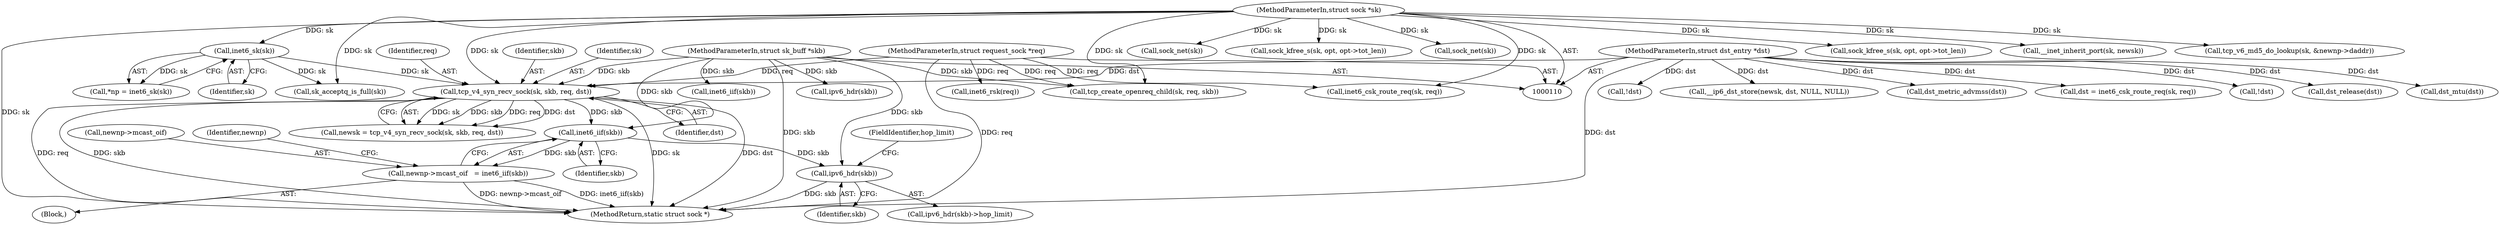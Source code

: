 digraph "0_linux_f6d8bd051c391c1c0458a30b2a7abcd939329259_33@pointer" {
"1000238" [label="(Call,inet6_iif(skb))"];
"1000139" [label="(Call,tcp_v4_syn_recv_sock(sk, skb, req, dst))"];
"1000121" [label="(Call,inet6_sk(sk))"];
"1000111" [label="(MethodParameterIn,struct sock *sk)"];
"1000112" [label="(MethodParameterIn,struct sk_buff *skb)"];
"1000113" [label="(MethodParameterIn,struct request_sock *req)"];
"1000114" [label="(MethodParameterIn,struct dst_entry *dst)"];
"1000234" [label="(Call,newnp->mcast_oif   = inet6_iif(skb))"];
"1000245" [label="(Call,ipv6_hdr(skb))"];
"1000137" [label="(Call,newsk = tcp_v4_syn_recv_sock(sk, skb, req, dst))"];
"1000238" [label="(Call,inet6_iif(skb))"];
"1000234" [label="(Call,newnp->mcast_oif   = inet6_iif(skb))"];
"1000141" [label="(Identifier,skb)"];
"1000121" [label="(Call,inet6_sk(sk))"];
"1000258" [label="(Call,inet6_rsk(req))"];
"1000577" [label="(Call,sock_net(sk))"];
"1000589" [label="(Call,sock_kfree_s(sk, opt, opt->tot_len))"];
"1000273" [label="(Call,dst = inet6_csk_route_req(sk, req))"];
"1000599" [label="(Call,sock_net(sk))"];
"1000122" [label="(Identifier,sk)"];
"1000119" [label="(Call,*np = inet6_sk(sk))"];
"1000112" [label="(MethodParameterIn,struct sk_buff *skb)"];
"1000139" [label="(Call,tcp_v4_syn_recv_sock(sk, skb, req, dst))"];
"1000266" [label="(Call,sk_acceptq_is_full(sk))"];
"1000275" [label="(Call,inet6_csk_route_req(sk, req))"];
"1000114" [label="(MethodParameterIn,struct dst_entry *dst)"];
"1000270" [label="(Call,!dst)"];
"1000595" [label="(Call,dst_release(dst))"];
"1000242" [label="(Identifier,newnp)"];
"1000284" [label="(Call,tcp_create_openreq_child(sk, req, skb))"];
"1000143" [label="(Identifier,dst)"];
"1000245" [label="(Call,ipv6_hdr(skb))"];
"1000463" [label="(Call,sock_kfree_s(sk, opt, opt->tot_len))"];
"1000136" [label="(Block,)"];
"1000499" [label="(Call,dst_mtu(dst))"];
"1000444" [label="(Call,ipv6_hdr(skb))"];
"1000562" [label="(Call,__inet_inherit_port(sk, newsk))"];
"1000247" [label="(FieldIdentifier,hop_limit)"];
"1000437" [label="(Call,inet6_iif(skb))"];
"1000279" [label="(Call,!dst)"];
"1000298" [label="(Call,__ip6_dst_store(newsk, dst, NULL, NULL))"];
"1000111" [label="(MethodParameterIn,struct sock *sk)"];
"1000113" [label="(MethodParameterIn,struct request_sock *req)"];
"1000246" [label="(Identifier,skb)"];
"1000527" [label="(Call,tcp_v6_md5_do_lookup(sk, &newnp->daddr))"];
"1000604" [label="(MethodReturn,static struct sock *)"];
"1000140" [label="(Identifier,sk)"];
"1000505" [label="(Call,dst_metric_advmss(dst))"];
"1000142" [label="(Identifier,req)"];
"1000244" [label="(Call,ipv6_hdr(skb)->hop_limit)"];
"1000239" [label="(Identifier,skb)"];
"1000235" [label="(Call,newnp->mcast_oif)"];
"1000238" -> "1000234"  [label="AST: "];
"1000238" -> "1000239"  [label="CFG: "];
"1000239" -> "1000238"  [label="AST: "];
"1000234" -> "1000238"  [label="CFG: "];
"1000238" -> "1000234"  [label="DDG: skb"];
"1000139" -> "1000238"  [label="DDG: skb"];
"1000112" -> "1000238"  [label="DDG: skb"];
"1000238" -> "1000245"  [label="DDG: skb"];
"1000139" -> "1000137"  [label="AST: "];
"1000139" -> "1000143"  [label="CFG: "];
"1000140" -> "1000139"  [label="AST: "];
"1000141" -> "1000139"  [label="AST: "];
"1000142" -> "1000139"  [label="AST: "];
"1000143" -> "1000139"  [label="AST: "];
"1000137" -> "1000139"  [label="CFG: "];
"1000139" -> "1000604"  [label="DDG: req"];
"1000139" -> "1000604"  [label="DDG: skb"];
"1000139" -> "1000604"  [label="DDG: sk"];
"1000139" -> "1000604"  [label="DDG: dst"];
"1000139" -> "1000137"  [label="DDG: sk"];
"1000139" -> "1000137"  [label="DDG: skb"];
"1000139" -> "1000137"  [label="DDG: req"];
"1000139" -> "1000137"  [label="DDG: dst"];
"1000121" -> "1000139"  [label="DDG: sk"];
"1000111" -> "1000139"  [label="DDG: sk"];
"1000112" -> "1000139"  [label="DDG: skb"];
"1000113" -> "1000139"  [label="DDG: req"];
"1000114" -> "1000139"  [label="DDG: dst"];
"1000121" -> "1000119"  [label="AST: "];
"1000121" -> "1000122"  [label="CFG: "];
"1000122" -> "1000121"  [label="AST: "];
"1000119" -> "1000121"  [label="CFG: "];
"1000121" -> "1000119"  [label="DDG: sk"];
"1000111" -> "1000121"  [label="DDG: sk"];
"1000121" -> "1000266"  [label="DDG: sk"];
"1000111" -> "1000110"  [label="AST: "];
"1000111" -> "1000604"  [label="DDG: sk"];
"1000111" -> "1000266"  [label="DDG: sk"];
"1000111" -> "1000275"  [label="DDG: sk"];
"1000111" -> "1000284"  [label="DDG: sk"];
"1000111" -> "1000463"  [label="DDG: sk"];
"1000111" -> "1000527"  [label="DDG: sk"];
"1000111" -> "1000562"  [label="DDG: sk"];
"1000111" -> "1000577"  [label="DDG: sk"];
"1000111" -> "1000589"  [label="DDG: sk"];
"1000111" -> "1000599"  [label="DDG: sk"];
"1000112" -> "1000110"  [label="AST: "];
"1000112" -> "1000604"  [label="DDG: skb"];
"1000112" -> "1000245"  [label="DDG: skb"];
"1000112" -> "1000284"  [label="DDG: skb"];
"1000112" -> "1000437"  [label="DDG: skb"];
"1000112" -> "1000444"  [label="DDG: skb"];
"1000113" -> "1000110"  [label="AST: "];
"1000113" -> "1000604"  [label="DDG: req"];
"1000113" -> "1000258"  [label="DDG: req"];
"1000113" -> "1000275"  [label="DDG: req"];
"1000113" -> "1000284"  [label="DDG: req"];
"1000114" -> "1000110"  [label="AST: "];
"1000114" -> "1000604"  [label="DDG: dst"];
"1000114" -> "1000270"  [label="DDG: dst"];
"1000114" -> "1000273"  [label="DDG: dst"];
"1000114" -> "1000279"  [label="DDG: dst"];
"1000114" -> "1000298"  [label="DDG: dst"];
"1000114" -> "1000499"  [label="DDG: dst"];
"1000114" -> "1000505"  [label="DDG: dst"];
"1000114" -> "1000595"  [label="DDG: dst"];
"1000234" -> "1000136"  [label="AST: "];
"1000235" -> "1000234"  [label="AST: "];
"1000242" -> "1000234"  [label="CFG: "];
"1000234" -> "1000604"  [label="DDG: newnp->mcast_oif"];
"1000234" -> "1000604"  [label="DDG: inet6_iif(skb)"];
"1000245" -> "1000244"  [label="AST: "];
"1000245" -> "1000246"  [label="CFG: "];
"1000246" -> "1000245"  [label="AST: "];
"1000247" -> "1000245"  [label="CFG: "];
"1000245" -> "1000604"  [label="DDG: skb"];
}
